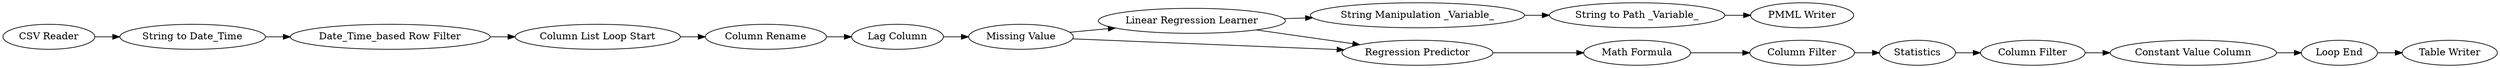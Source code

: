 digraph {
	"7067984069153907524_331" [label=Statistics]
	"7067984069153907524_332" [label="Column Filter"]
	"-992822224458983438_324" [label="String to Date_Time"]
	"8799583621647109636_338" [label="Loop End"]
	"8799583621647109636_339" [label="CSV Reader"]
	"7067984069153907524_335" [label="Constant Value Column"]
	"7067984069153907524_336" [label="Column Filter"]
	"6511905439875758918_180" [label="String Manipulation _Variable_"]
	"8799583621647109636_243" [label="Column List Loop Start"]
	"7067984069153907524_334" [label="Math Formula"]
	"-1096953783425769304_191" [label="Column Rename"]
	"8799583621647109636_340" [label="Table Writer"]
	"-1096953783425769304_210" [label="Lag Column"]
	"-1096953783425769304_245" [label="Missing Value"]
	"8799583621647109636_179" [label="Linear Regression Learner"]
	"-992822224458983438_325" [label="Date_Time_based Row Filter"]
	"8799583621647109636_336" [label="Regression Predictor"]
	"6511905439875758918_182" [label="String to Path _Variable_"]
	"6511905439875758918_179" [label="PMML Writer"]
	"7067984069153907524_331" -> "7067984069153907524_336"
	"8799583621647109636_243" -> "-1096953783425769304_191"
	"7067984069153907524_335" -> "8799583621647109636_338"
	"6511905439875758918_182" -> "6511905439875758918_179"
	"-992822224458983438_325" -> "8799583621647109636_243"
	"7067984069153907524_332" -> "7067984069153907524_331"
	"6511905439875758918_180" -> "6511905439875758918_182"
	"-1096953783425769304_210" -> "-1096953783425769304_245"
	"7067984069153907524_336" -> "7067984069153907524_335"
	"-1096953783425769304_245" -> "8799583621647109636_336"
	"8799583621647109636_179" -> "6511905439875758918_180"
	"-992822224458983438_324" -> "-992822224458983438_325"
	"8799583621647109636_336" -> "7067984069153907524_334"
	"7067984069153907524_334" -> "7067984069153907524_332"
	"8799583621647109636_338" -> "8799583621647109636_340"
	"8799583621647109636_179" -> "8799583621647109636_336"
	"-1096953783425769304_191" -> "-1096953783425769304_210"
	"-1096953783425769304_245" -> "8799583621647109636_179"
	"8799583621647109636_339" -> "-992822224458983438_324"
	rankdir=LR
}
